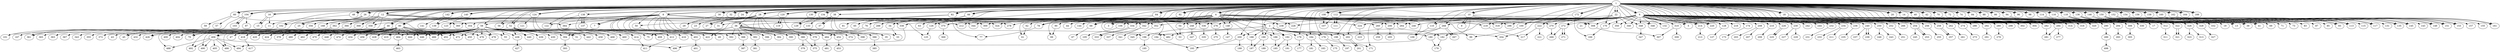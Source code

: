 // The Round Graph
digraph BFS {
	1 -> 2
	1 -> 4
	1 -> 6
	1 -> 8
	1 -> 10
	1 -> 12
	1 -> 14
	1 -> 16
	1 -> 18
	1 -> 20
	1 -> 22
	1 -> 24
	1 -> 26
	1 -> 28
	1 -> 30
	1 -> 32
	1 -> 34
	1 -> 36
	1 -> 38
	1 -> 40
	1 -> 42
	1 -> 44
	1 -> 46
	1 -> 48
	1 -> 50
	1 -> 52
	1 -> 54
	1 -> 56
	1 -> 58
	1 -> 60
	1 -> 62
	1 -> 64
	1 -> 66
	1 -> 68
	1 -> 70
	1 -> 72
	1 -> 74
	1 -> 76
	1 -> 78
	1 -> 80
	1 -> 82
	1 -> 84
	1 -> 86
	1 -> 88
	1 -> 90
	1 -> 92
	1 -> 94
	1 -> 96
	1 -> 98
	1 -> 100
	1 -> 102
	1 -> 104
	1 -> 106
	1 -> 108
	1 -> 110
	1 -> 112
	1 -> 114
	1 -> 116
	1 -> 118
	1 -> 120
	1 -> 122
	1 -> 124
	1 -> 126
	1 -> 128
	1 -> 130
	1 -> 132
	1 -> 134
	1 -> 136
	1 -> 138
	1 -> 140
	1 -> 142
	1 -> 144
	1 -> 146
	1 -> 148
	1 -> 150
	1 -> 152
	1 -> 154
	1 -> 156
	1 -> 158
	1 -> 160
	1 -> 162
	1 -> 164
	1 -> 166
	1 -> 168
	1 -> 170
	1 -> 172
	1 -> 174
	2 -> 176
	2 -> 178
	2 -> 180
	2 -> 182
	2 -> 184
	2 -> 186
	2 -> 188
	2 -> 190
	2 -> 192
	2 -> 194
	2 -> 196
	2 -> 198
	2 -> 200
	2 -> 202
	2 -> 204
	4 -> 3
	6 -> 5
	6 -> 206
	6 -> 208
	6 -> 210
	6 -> 212
	6 -> 214
	6 -> 216
	6 -> 218
	6 -> 220
	6 -> 222
	6 -> 224
	6 -> 226
	6 -> 228
	6 -> 230
	6 -> 232
	6 -> 234
	6 -> 236
	6 -> 238
	6 -> 240
	6 -> 242
	6 -> 244
	6 -> 246
	6 -> 248
	6 -> 250
	6 -> 252
	6 -> 254
	6 -> 256
	6 -> 258
	6 -> 260
	6 -> 262
	6 -> 264
	6 -> 266
	6 -> 268
	6 -> 270
	6 -> 272
	6 -> 274
	6 -> 276
	6 -> 278
	6 -> 280
	6 -> 282
	6 -> 284
	6 -> 286
	6 -> 288
	6 -> 290
	6 -> 292
	6 -> 294
	6 -> 296
	6 -> 298
	6 -> 300
	6 -> 302
	6 -> 304
	6 -> 306
	6 -> 308
	6 -> 310
	6 -> 312
	6 -> 314
	6 -> 316
	6 -> 318
	6 -> 320
	6 -> 322
	6 -> 324
	6 -> 326
	6 -> 328
	6 -> 330
	6 -> 332
	6 -> 334
	6 -> 336
	6 -> 338
	6 -> 340
	6 -> 342
	6 -> 344
	6 -> 346
	6 -> 348
	6 -> 350
	6 -> 352
	8 -> 7
	10 -> 9
	12 -> 11
	12 -> 354
	12 -> 356
	12 -> 358
	12 -> 360
	12 -> 362
	12 -> 364
	12 -> 366
	12 -> 368
	12 -> 370
	12 -> 372
	14 -> 13
	16 -> 15
	18 -> 17
	22 -> 21
	24 -> 23
	26 -> 25
	28 -> 27
	30 -> 29
	32 -> 31
	34 -> 33
	36 -> 35
	36 -> 374
	36 -> 376
	36 -> 378
	36 -> 380
	36 -> 382
	36 -> 384
	36 -> 386
	36 -> 388
	36 -> 390
	36 -> 392
	36 -> 394
	36 -> 396
	36 -> 398
	38 -> 37
	40 -> 39
	42 -> 41
	46 -> 45
	48 -> 47
	50 -> 49
	52 -> 51
	54 -> 53
	56 -> 55
	58 -> 400
	58 -> 402
	58 -> 404
	58 -> 406
	58 -> 408
	58 -> 410
	58 -> 412
	58 -> 414
	58 -> 416
	58 -> 418
	58 -> 420
	58 -> 422
	58 -> 424
	58 -> 426
	58 -> 428
	58 -> 430
	58 -> 432
	58 -> 434
	58 -> 436
	58 -> 438
	58 -> 440
	58 -> 442
	58 -> 444
	58 -> 446
	58 -> 448
	58 -> 450
	58 -> 452
	58 -> 454
	58 -> 456
	58 -> 458
	58 -> 460
	58 -> 462
	58 -> 464
	58 -> 466
	58 -> 468
	58 -> 470
	58 -> 472
	58 -> 474
	58 -> 476
	58 -> 478
	58 -> 480
	58 -> 482
	60 -> 59
	62 -> 61
	64 -> 63
	66 -> 65
	68 -> 67
	70 -> 69
	74 -> 73
	76 -> 75
	78 -> 77
	80 -> 79
	82 -> 81
	84 -> 83
	86 -> 85
	90 -> 89
	94 -> 93
	100 -> 99
	102 -> 101
	104 -> 103
	106 -> 105
	108 -> 107
	110 -> 109
	112 -> 111
	114 -> 113
	116 -> 115
	118 -> 117
	120 -> 119
	124 -> 123
	126 -> 125
	128 -> 127
	130 -> 129
	134 -> 133
	136 -> 135
	138 -> 137
	140 -> 139
	142 -> 141
	146 -> 145
	148 -> 147
	150 -> 149
	152 -> 151
	154 -> 153
	162 -> 161
	168 -> 167
	170 -> 169
	172 -> 171
	174 -> 173
	176 -> 175
	178 -> 177
	180 -> 179
	184 -> 183
	186 -> 185
	188 -> 187
	190 -> 189
	192 -> 191
	194 -> 193
	196 -> 195
	198 -> 197
	200 -> 199
	202 -> 201
	206 -> 205
	208 -> 207
	210 -> 209
	214 -> 213
	218 -> 217
	224 -> 223
	226 -> 225
	230 -> 229
	232 -> 231
	240 -> 239
	248 -> 247
	254 -> 253
	258 -> 257
	260 -> 259
	262 -> 261
	268 -> 267
	270 -> 269
	272 -> 271
	274 -> 273
	276 -> 275
	280 -> 279
	282 -> 281
	288 -> 484
	290 -> 289
	292 -> 291
	294 -> 293
	308 -> 307
	310 -> 309
	312 -> 311
	322 -> 321
	328 -> 327
	334 -> 333
	342 -> 341
	348 -> 347
	362 -> 361
	366 -> 365
	368 -> 367
	370 -> 369
	376 -> 375
	380 -> 379
	386 -> 385
	394 -> 393
	402 -> 401
	406 -> 405
	406 -> 486
	406 -> 488
	406 -> 490
	406 -> 492
	406 -> 494
	406 -> 496
	412 -> 411
	454 -> 453
	289 -> 498
	1 -> 4
	1 -> 6
	1 -> 8
	1 -> 10
	1 -> 12
	1 -> 14
	1 -> 16
	1 -> 18
	1 -> 20
	1 -> 22
	1 -> 24
	1 -> 26
	1 -> 28
	1 -> 30
	1 -> 32
	1 -> 38
	1 -> 40
	1 -> 42
	1 -> 46
	1 -> 48
	1 -> 52
	1 -> 60
	1 -> 64
	1 -> 66
	1 -> 70
	1 -> 72
	1 -> 74
	1 -> 80
	1 -> 82
	1 -> 84
	1 -> 86
	1 -> 88
	1 -> 92
	1 -> 94
	1 -> 96
	1 -> 98
	1 -> 104
	1 -> 108
	1 -> 112
	1 -> 114
	1 -> 116
	1 -> 118
	1 -> 120
	1 -> 124
	1 -> 130
	1 -> 134
	1 -> 136
	1 -> 138
	1 -> 140
	1 -> 142
	1 -> 146
	1 -> 150
	1 -> 152
	1 -> 154
	1 -> 156
	1 -> 158
	1 -> 160
	1 -> 162
	1 -> 164
	1 -> 166
	1 -> 172
	1 -> 176
	1 -> 178
	1 -> 182
	1 -> 184
	1 -> 190
	1 -> 192
	1 -> 198
	1 -> 200
	1 -> 202
	1 -> 208
	1 -> 210
	1 -> 216
	1 -> 222
	1 -> 226
	1 -> 230
	1 -> 232
	1 -> 234
	1 -> 236
	1 -> 240
	1 -> 242
	1 -> 244
	1 -> 250
	1 -> 252
	1 -> 254
	1 -> 256
	1 -> 258
	1 -> 262
	1 -> 266
	1 -> 268
	1 -> 272
	1 -> 274
	1 -> 282
	1 -> 284
	1 -> 286
	1 -> 288
	1 -> 290
	1 -> 294
	1 -> 298
	1 -> 302
	1 -> 304
	1 -> 306
	1 -> 310
	1 -> 312
	1 -> 314
	1 -> 316
	1 -> 320
	1 -> 322
	1 -> 326
	1 -> 328
	1 -> 330
	4 -> 2
	4 -> 3
	4 -> 34
	4 -> 36
	4 -> 44
	4 -> 50
	4 -> 58
	4 -> 62
	4 -> 68
	4 -> 90
	4 -> 106
	4 -> 126
	4 -> 144
	4 -> 148
	4 -> 186
	4 -> 188
	4 -> 196
	4 -> 206
	4 -> 224
	4 -> 228
	4 -> 238
	4 -> 246
	4 -> 260
	4 -> 264
	6 -> 5
	6 -> 56
	6 -> 76
	6 -> 78
	6 -> 100
	6 -> 110
	6 -> 128
	6 -> 132
	6 -> 170
	6 -> 174
	6 -> 204
	6 -> 214
	6 -> 220
	8 -> 7
	8 -> 102
	8 -> 122
	8 -> 168
	8 -> 194
	8 -> 212
	8 -> 218
	8 -> 248
	8 -> 270
	8 -> 276
	8 -> 278
	8 -> 300
	8 -> 324
	8 -> 334
	8 -> 336
	8 -> 342
	8 -> 344
	8 -> 352
	8 -> 354
	8 -> 358
	8 -> 360
	8 -> 362
	8 -> 366
	8 -> 368
	8 -> 380
	8 -> 382
	8 -> 384
	8 -> 388
	8 -> 390
	8 -> 392
	8 -> 396
	8 -> 402
	8 -> 408
	8 -> 412
	8 -> 414
	8 -> 416
	10 -> 9
	10 -> 54
	10 -> 180
	10 -> 296
	10 -> 308
	10 -> 318
	14 -> 13
	16 -> 11
	16 -> 15
	18 -> 280
	18 -> 292
	20 -> 19
	20 -> 332
	22 -> 21
	22 -> 340
	22 -> 346
	22 -> 348
	22 -> 350
	22 -> 370
	26 -> 25
	26 -> 338
	26 -> 356
	28 -> 23
	28 -> 27
	28 -> 364
	28 -> 374
	28 -> 376
	28 -> 386
	28 -> 398
	32 -> 29
	38 -> 31
	38 -> 33
	38 -> 35
	38 -> 37
	40 -> 39
	42 -> 41
	46 -> 43
	46 -> 45
	46 -> 372
	46 -> 378
	46 -> 394
	46 -> 400
	46 -> 404
	46 -> 406
	46 -> 418
	46 -> 420
	46 -> 424
	46 -> 426
	46 -> 432
	52 -> 47
	52 -> 49
	52 -> 51
	52 -> 430
	52 -> 436
	52 -> 438
	52 -> 440
	60 -> 55
	60 -> 57
	64 -> 53
	64 -> 61
	66 -> 63
	72 -> 69
	72 -> 71
	80 -> 75
	80 -> 79
	80 -> 410
	80 -> 428
	80 -> 434
	80 -> 444
	80 -> 446
	80 -> 448
	80 -> 450
	80 -> 452
	80 -> 456
	80 -> 462
	80 -> 464
	80 -> 466
	80 -> 470
	80 -> 472
	80 -> 474
	80 -> 476
	80 -> 478
	80 -> 480
	80 -> 484
	80 -> 486
	80 -> 488
	80 -> 490
	80 -> 492
	82 -> 65
	82 -> 77
	88 -> 83
	88 -> 87
	92 -> 89
	94 -> 93
	104 -> 97
	104 -> 101
	104 -> 103
	112 -> 99
	112 -> 107
	112 -> 109
	112 -> 111
	114 -> 113
	118 -> 115
	118 -> 117
	120 -> 119
	120 -> 422
	120 -> 454
	124 -> 121
	124 -> 442
	124 -> 458
	134 -> 125
	134 -> 129
	136 -> 131
	136 -> 135
	138 -> 137
	138 -> 460
	138 -> 468
	140 -> 123
	142 -> 139
	146 -> 145
	150 -> 143
	150 -> 149
	152 -> 151
	154 -> 153
	160 -> 155
	160 -> 157
	162 -> 161
	172 -> 169
	176 -> 171
	182 -> 179
	184 -> 181
	190 -> 187
	192 -> 185
	200 -> 193
	202 -> 201
	208 -> 203
	222 -> 217
	222 -> 221
	226 -> 225
	230 -> 227
	234 -> 211
	234 -> 233
	236 -> 235
	240 -> 237
	240 -> 239
	250 -> 243
	250 -> 249
	252 -> 251
	254 -> 245
	254 -> 253
	256 -> 255
	258 -> 257
	268 -> 267
	268 -> 482
	268 -> 496
	272 -> 269
	272 -> 271
	284 -> 277
	284 -> 281
	306 -> 305
	310 -> 307
	322 -> 321
	326 -> 313
	326 -> 323
	334 -> 333
	336 -> 335
	342 -> 337
	352 -> 345
	358 -> 343
	358 -> 355
	362 -> 361
	366 -> 363
	380 -> 375
	382 -> 381
	388 -> 387
	414 -> 411
	338 -> 494
	418 -> 417
	438 -> 427
	464 -> 463
	484 -> 481
}
